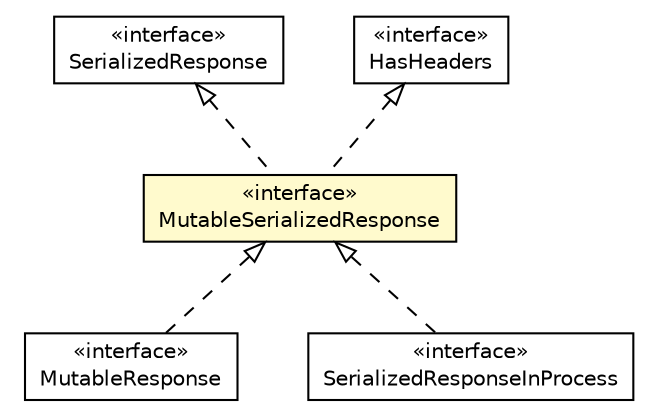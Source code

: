 #!/usr/local/bin/dot
#
# Class diagram 
# Generated by UMLGraph version R5_6-24-gf6e263 (http://www.umlgraph.org/)
#

digraph G {
	edge [fontname="Helvetica",fontsize=10,labelfontname="Helvetica",labelfontsize=10];
	node [fontname="Helvetica",fontsize=10,shape=plaintext];
	nodesep=0.25;
	ranksep=0.5;
	// io.reinert.requestor.core.MutableSerializedResponse
	c27804 [label=<<table title="io.reinert.requestor.core.MutableSerializedResponse" border="0" cellborder="1" cellspacing="0" cellpadding="2" port="p" bgcolor="lemonChiffon" href="./MutableSerializedResponse.html">
		<tr><td><table border="0" cellspacing="0" cellpadding="1">
<tr><td align="center" balign="center"> &#171;interface&#187; </td></tr>
<tr><td align="center" balign="center"> MutableSerializedResponse </td></tr>
		</table></td></tr>
		</table>>, URL="./MutableSerializedResponse.html", fontname="Helvetica", fontcolor="black", fontsize=10.0];
	// io.reinert.requestor.core.MutableResponse
	c27805 [label=<<table title="io.reinert.requestor.core.MutableResponse" border="0" cellborder="1" cellspacing="0" cellpadding="2" port="p" href="./MutableResponse.html">
		<tr><td><table border="0" cellspacing="0" cellpadding="1">
<tr><td align="center" balign="center"> &#171;interface&#187; </td></tr>
<tr><td align="center" balign="center"> MutableResponse </td></tr>
		</table></td></tr>
		</table>>, URL="./MutableResponse.html", fontname="Helvetica", fontcolor="black", fontsize=10.0];
	// io.reinert.requestor.core.SerializedResponse
	c27819 [label=<<table title="io.reinert.requestor.core.SerializedResponse" border="0" cellborder="1" cellspacing="0" cellpadding="2" port="p" href="./SerializedResponse.html">
		<tr><td><table border="0" cellspacing="0" cellpadding="1">
<tr><td align="center" balign="center"> &#171;interface&#187; </td></tr>
<tr><td align="center" balign="center"> SerializedResponse </td></tr>
		</table></td></tr>
		</table>>, URL="./SerializedResponse.html", fontname="Helvetica", fontcolor="black", fontsize=10.0];
	// io.reinert.requestor.core.HasHeaders
	c27846 [label=<<table title="io.reinert.requestor.core.HasHeaders" border="0" cellborder="1" cellspacing="0" cellpadding="2" port="p" href="./HasHeaders.html">
		<tr><td><table border="0" cellspacing="0" cellpadding="1">
<tr><td align="center" balign="center"> &#171;interface&#187; </td></tr>
<tr><td align="center" balign="center"> HasHeaders </td></tr>
		</table></td></tr>
		</table>>, URL="./HasHeaders.html", fontname="Helvetica", fontcolor="black", fontsize=10.0];
	// io.reinert.requestor.core.SerializedResponseInProcess
	c27873 [label=<<table title="io.reinert.requestor.core.SerializedResponseInProcess" border="0" cellborder="1" cellspacing="0" cellpadding="2" port="p" href="./SerializedResponseInProcess.html">
		<tr><td><table border="0" cellspacing="0" cellpadding="1">
<tr><td align="center" balign="center"> &#171;interface&#187; </td></tr>
<tr><td align="center" balign="center"> SerializedResponseInProcess </td></tr>
		</table></td></tr>
		</table>>, URL="./SerializedResponseInProcess.html", fontname="Helvetica", fontcolor="black", fontsize=10.0];
	//io.reinert.requestor.core.MutableSerializedResponse implements io.reinert.requestor.core.SerializedResponse
	c27819:p -> c27804:p [dir=back,arrowtail=empty,style=dashed];
	//io.reinert.requestor.core.MutableSerializedResponse implements io.reinert.requestor.core.HasHeaders
	c27846:p -> c27804:p [dir=back,arrowtail=empty,style=dashed];
	//io.reinert.requestor.core.MutableResponse implements io.reinert.requestor.core.MutableSerializedResponse
	c27804:p -> c27805:p [dir=back,arrowtail=empty,style=dashed];
	//io.reinert.requestor.core.SerializedResponseInProcess implements io.reinert.requestor.core.MutableSerializedResponse
	c27804:p -> c27873:p [dir=back,arrowtail=empty,style=dashed];
}


